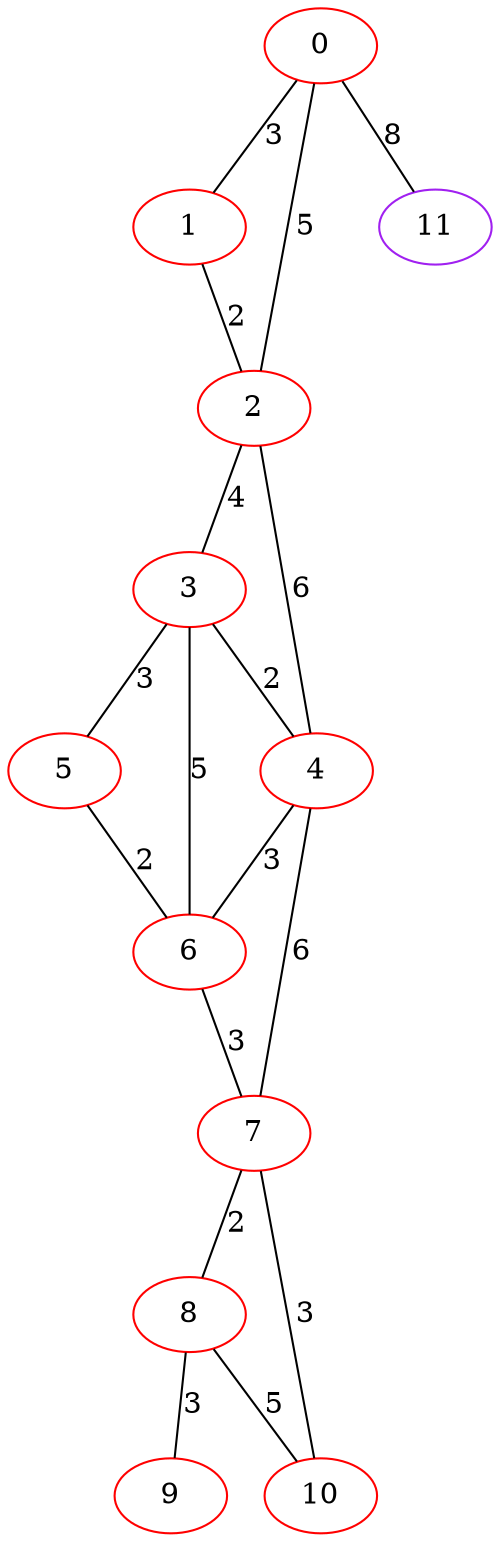 graph "" {
0 [color=red, weight=1];
1 [color=red, weight=1];
2 [color=red, weight=1];
3 [color=red, weight=1];
4 [color=red, weight=1];
5 [color=red, weight=1];
6 [color=red, weight=1];
7 [color=red, weight=1];
8 [color=red, weight=1];
9 [color=red, weight=1];
10 [color=red, weight=1];
11 [color=purple, weight=4];
0 -- 1  [key=0, label=3];
0 -- 2  [key=0, label=5];
0 -- 11  [key=0, label=8];
1 -- 2  [key=0, label=2];
2 -- 3  [key=0, label=4];
2 -- 4  [key=0, label=6];
3 -- 4  [key=0, label=2];
3 -- 5  [key=0, label=3];
3 -- 6  [key=0, label=5];
4 -- 6  [key=0, label=3];
4 -- 7  [key=0, label=6];
5 -- 6  [key=0, label=2];
6 -- 7  [key=0, label=3];
7 -- 8  [key=0, label=2];
7 -- 10  [key=0, label=3];
8 -- 9  [key=0, label=3];
8 -- 10  [key=0, label=5];
}
